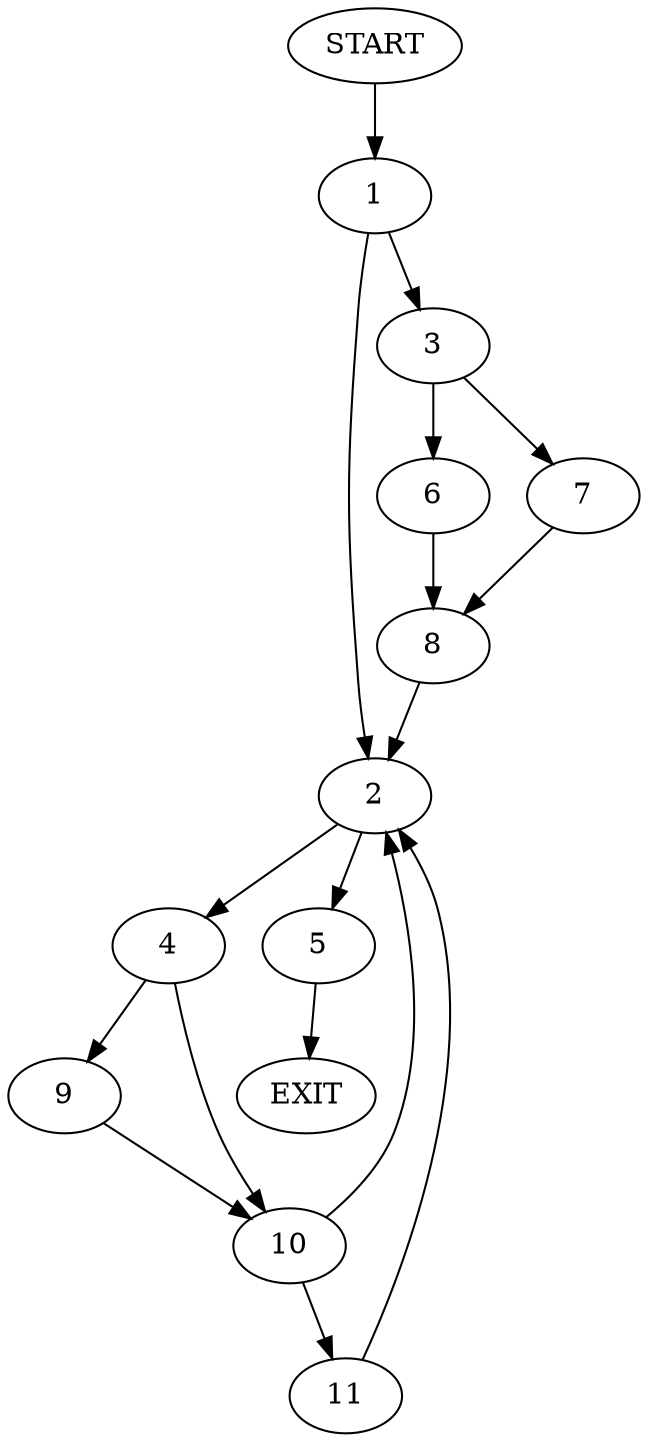 digraph {
0 [label="START"]
12 [label="EXIT"]
0 -> 1
1 -> 2
1 -> 3
2 -> 4
2 -> 5
3 -> 6
3 -> 7
7 -> 8
6 -> 8
8 -> 2
4 -> 9
4 -> 10
5 -> 12
9 -> 10
10 -> 11
10 -> 2
11 -> 2
}
